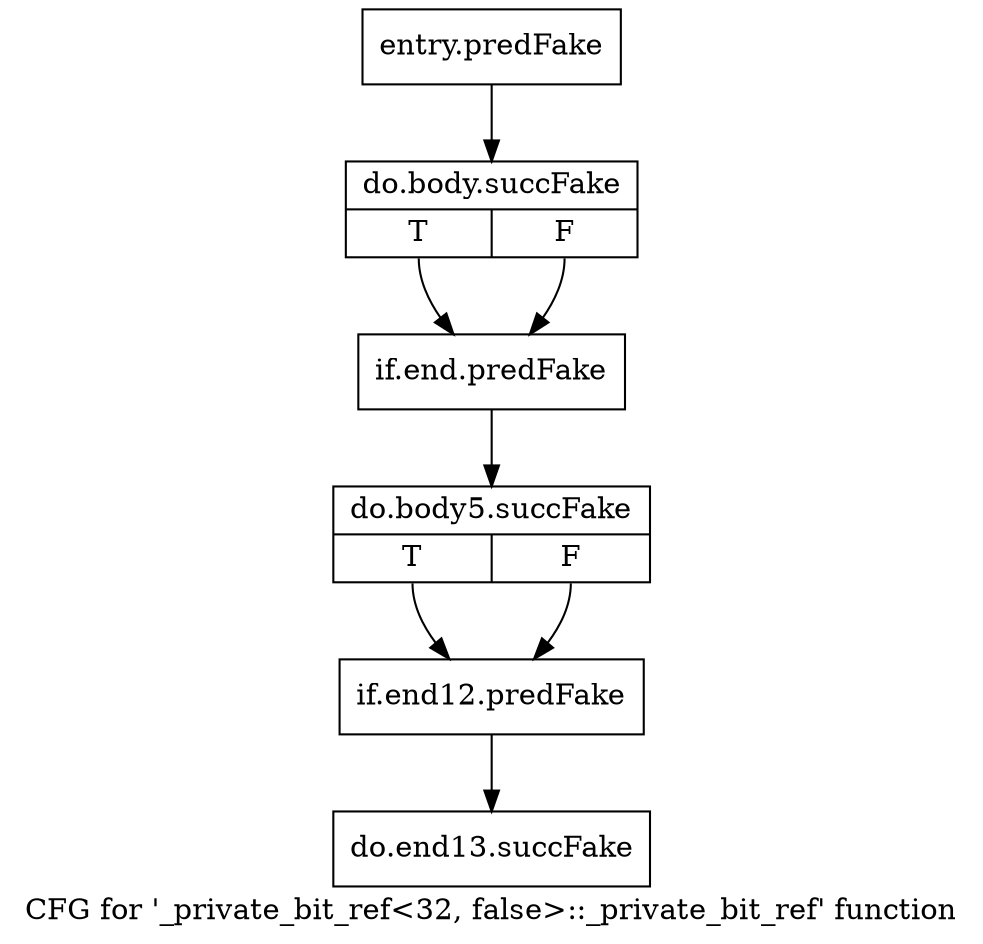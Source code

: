 digraph "CFG for '_private_bit_ref\<32, false\>::_private_bit_ref' function" {
	label="CFG for '_private_bit_ref\<32, false\>::_private_bit_ref' function";

	Node0x5a8b130 [shape=record,filename="",linenumber="",label="{entry.predFake}"];
	Node0x5a8b130 -> Node0x5b35550[ callList="" memoryops="" filename="/home/omerfaruk/tools/Xilinx/Vitis_HLS/2023.2/include/etc/ap_private.h" execusionnum="0"];
	Node0x5b35550 [shape=record,filename="/home/omerfaruk/tools/Xilinx/Vitis_HLS/2023.2/include/etc/ap_private.h",linenumber="6879",label="{do.body.succFake|{<s0>T|<s1>F}}"];
	Node0x5b35550:s0 -> Node0x5a8b220[ callList="" memoryops="" filename="/home/omerfaruk/tools/Xilinx/Vitis_HLS/2023.2/include/etc/ap_private.h" execusionnum="0"];
	Node0x5b35550:s1 -> Node0x5a8b220;
	Node0x5a8b220 [shape=record,filename="/home/omerfaruk/tools/Xilinx/Vitis_HLS/2023.2/include/etc/ap_private.h",linenumber="6879",label="{if.end.predFake}"];
	Node0x5a8b220 -> Node0x5b344b0[ callList="" memoryops="" filename="/home/omerfaruk/tools/Xilinx/Vitis_HLS/2023.2/include/etc/ap_private.h" execusionnum="0"];
	Node0x5b344b0 [shape=record,filename="/home/omerfaruk/tools/Xilinx/Vitis_HLS/2023.2/include/etc/ap_private.h",linenumber="6881",label="{do.body5.succFake|{<s0>T|<s1>F}}"];
	Node0x5b344b0:s0 -> Node0x5a8b360[ callList="" memoryops="" filename="/home/omerfaruk/tools/Xilinx/Vitis_HLS/2023.2/include/etc/ap_private.h" execusionnum="0"];
	Node0x5b344b0:s1 -> Node0x5a8b360;
	Node0x5a8b360 [shape=record,filename="/home/omerfaruk/tools/Xilinx/Vitis_HLS/2023.2/include/etc/ap_private.h",linenumber="6881",label="{if.end12.predFake}"];
	Node0x5a8b360 -> Node0x5b35700[ callList="" memoryops="" filename="/home/omerfaruk/tools/Xilinx/Vitis_HLS/2023.2/include/etc/ap_private.h" execusionnum="0"];
	Node0x5b35700 [shape=record,filename="/home/omerfaruk/tools/Xilinx/Vitis_HLS/2023.2/include/etc/ap_private.h",linenumber="6883",label="{do.end13.succFake}"];
}
